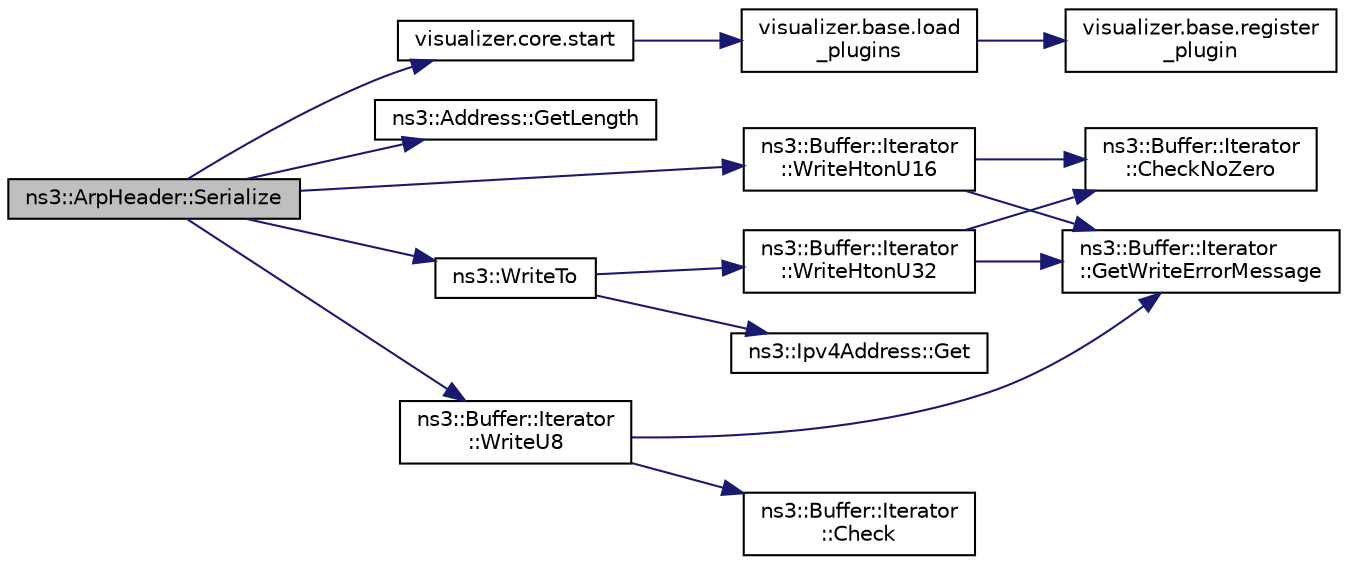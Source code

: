 digraph "ns3::ArpHeader::Serialize"
{
  edge [fontname="Helvetica",fontsize="10",labelfontname="Helvetica",labelfontsize="10"];
  node [fontname="Helvetica",fontsize="10",shape=record];
  rankdir="LR";
  Node1 [label="ns3::ArpHeader::Serialize",height=0.2,width=0.4,color="black", fillcolor="grey75", style="filled", fontcolor="black"];
  Node1 -> Node2 [color="midnightblue",fontsize="10",style="solid"];
  Node2 [label="visualizer.core.start",height=0.2,width=0.4,color="black", fillcolor="white", style="filled",URL="$df/d6c/namespacevisualizer_1_1core.html#a2a35e5d8a34af358b508dac8635754e0"];
  Node2 -> Node3 [color="midnightblue",fontsize="10",style="solid"];
  Node3 [label="visualizer.base.load\l_plugins",height=0.2,width=0.4,color="black", fillcolor="white", style="filled",URL="$d4/d39/namespacevisualizer_1_1base.html#ad171497a5ff1afe0a73bedaebf35448f"];
  Node3 -> Node4 [color="midnightblue",fontsize="10",style="solid"];
  Node4 [label="visualizer.base.register\l_plugin",height=0.2,width=0.4,color="black", fillcolor="white", style="filled",URL="$d4/d39/namespacevisualizer_1_1base.html#a6b0ffcff1e17ec4027496f50177e5b9e"];
  Node1 -> Node5 [color="midnightblue",fontsize="10",style="solid"];
  Node5 [label="ns3::Address::GetLength",height=0.2,width=0.4,color="black", fillcolor="white", style="filled",URL="$d2/d5f/classns3_1_1Address.html#a0b475044755d73618f308cd9438dd8ef",tooltip="Get the length of the underlying address. "];
  Node1 -> Node6 [color="midnightblue",fontsize="10",style="solid"];
  Node6 [label="ns3::Buffer::Iterator\l::WriteHtonU16",height=0.2,width=0.4,color="black", fillcolor="white", style="filled",URL="$d0/daf/classns3_1_1Buffer_1_1Iterator.html#a97ea9c86cfe87b516efc28faa7dfdf21"];
  Node6 -> Node7 [color="midnightblue",fontsize="10",style="solid"];
  Node7 [label="ns3::Buffer::Iterator\l::CheckNoZero",height=0.2,width=0.4,color="black", fillcolor="white", style="filled",URL="$d0/daf/classns3_1_1Buffer_1_1Iterator.html#a0e3ce8d8b629c64493095486d4408ffd"];
  Node6 -> Node8 [color="midnightblue",fontsize="10",style="solid"];
  Node8 [label="ns3::Buffer::Iterator\l::GetWriteErrorMessage",height=0.2,width=0.4,color="black", fillcolor="white", style="filled",URL="$d0/daf/classns3_1_1Buffer_1_1Iterator.html#ae37b790336264f34d65971231c3ed1f1",tooltip="Returns an appropriate message indicating a write error. "];
  Node1 -> Node9 [color="midnightblue",fontsize="10",style="solid"];
  Node9 [label="ns3::Buffer::Iterator\l::WriteU8",height=0.2,width=0.4,color="black", fillcolor="white", style="filled",URL="$d0/daf/classns3_1_1Buffer_1_1Iterator.html#a3c7bacca6cbb821c9d14fa4626b7ae16"];
  Node9 -> Node10 [color="midnightblue",fontsize="10",style="solid"];
  Node10 [label="ns3::Buffer::Iterator\l::Check",height=0.2,width=0.4,color="black", fillcolor="white", style="filled",URL="$d0/daf/classns3_1_1Buffer_1_1Iterator.html#af8d294593fd36e8b55124bdfba3d0152"];
  Node9 -> Node8 [color="midnightblue",fontsize="10",style="solid"];
  Node1 -> Node11 [color="midnightblue",fontsize="10",style="solid"];
  Node11 [label="ns3::WriteTo",height=0.2,width=0.4,color="black", fillcolor="white", style="filled",URL="$d7/d2e/namespacens3.html#abe3cb0173e87a3f7e2e414358c0a08bf",tooltip="Write an Ipv4Address to a Buffer. "];
  Node11 -> Node12 [color="midnightblue",fontsize="10",style="solid"];
  Node12 [label="ns3::Buffer::Iterator\l::WriteHtonU32",height=0.2,width=0.4,color="black", fillcolor="white", style="filled",URL="$d0/daf/classns3_1_1Buffer_1_1Iterator.html#ac8a95d099acc1fa0e699200b4de82173"];
  Node12 -> Node7 [color="midnightblue",fontsize="10",style="solid"];
  Node12 -> Node8 [color="midnightblue",fontsize="10",style="solid"];
  Node11 -> Node13 [color="midnightblue",fontsize="10",style="solid"];
  Node13 [label="ns3::Ipv4Address::Get",height=0.2,width=0.4,color="black", fillcolor="white", style="filled",URL="$de/d55/classns3_1_1Ipv4Address.html#ae65810a69898982e927b83660d3bc4d8"];
}
